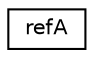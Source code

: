 digraph "Graphical Class Hierarchy"
{
  edge [fontname="Helvetica",fontsize="10",labelfontname="Helvetica",labelfontsize="10"];
  node [fontname="Helvetica",fontsize="10",shape=record];
  rankdir="LR";
  Node1 [label="refA",height=0.2,width=0.4,color="black", fillcolor="white", style="filled",URL="$structrefA.html"];
}
